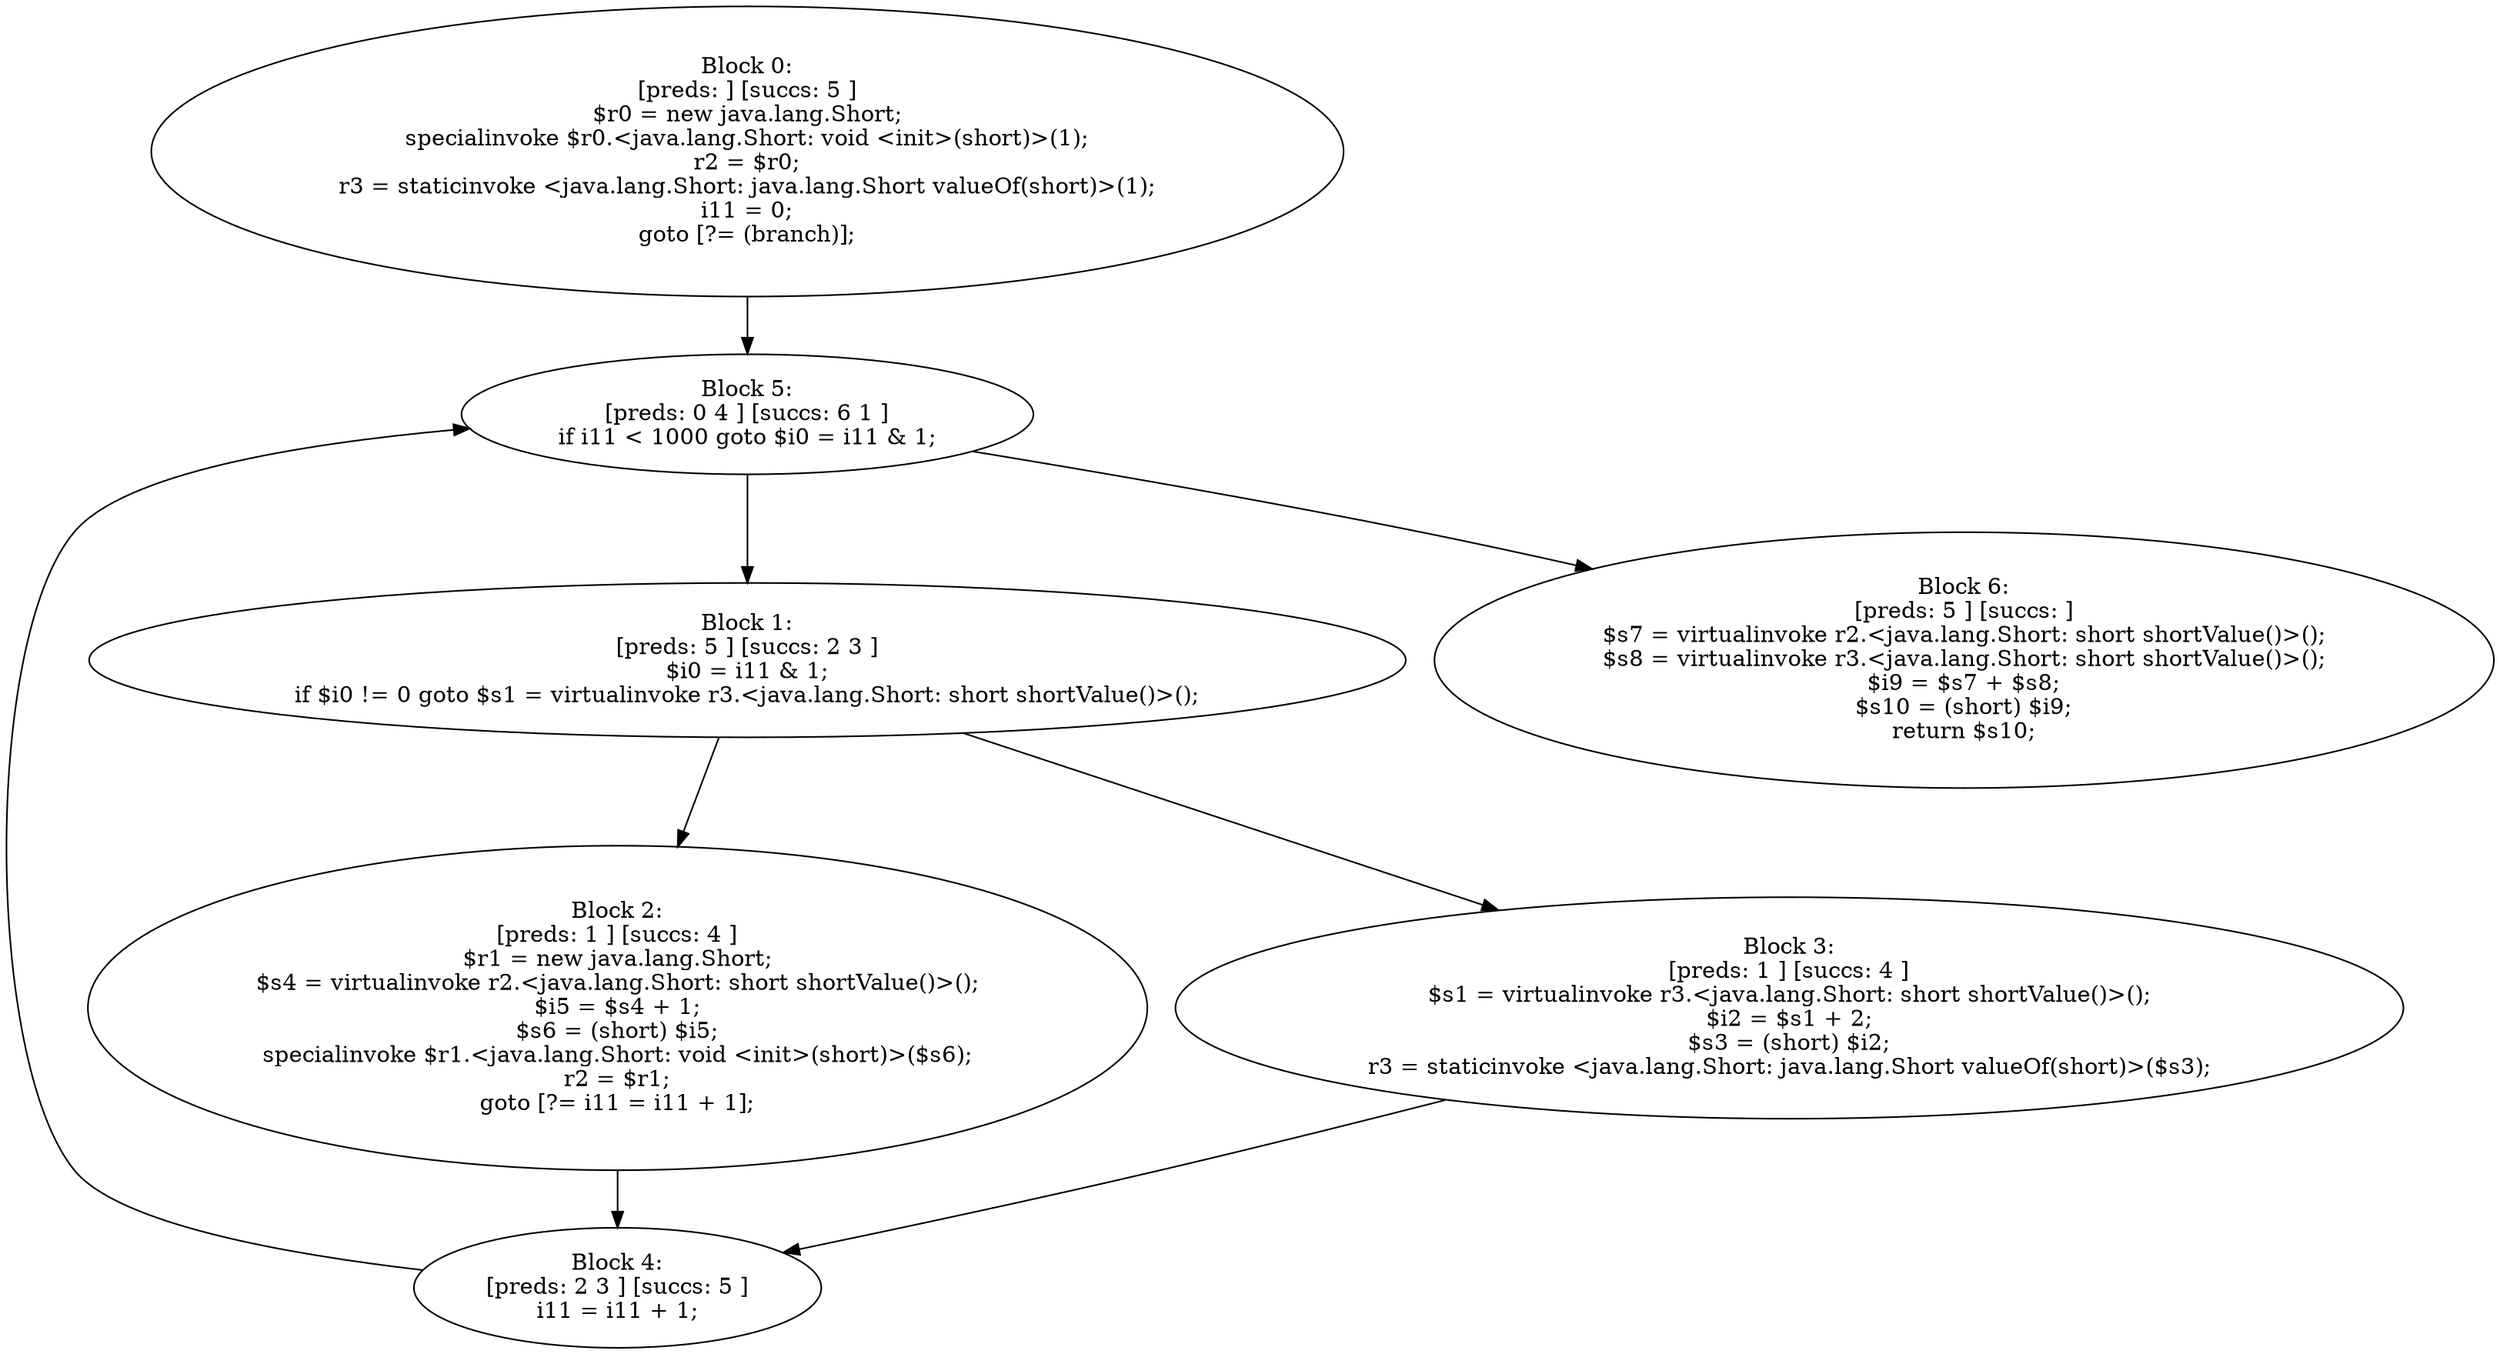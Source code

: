 digraph "unitGraph" {
    "Block 0:
[preds: ] [succs: 5 ]
$r0 = new java.lang.Short;
specialinvoke $r0.<java.lang.Short: void <init>(short)>(1);
r2 = $r0;
r3 = staticinvoke <java.lang.Short: java.lang.Short valueOf(short)>(1);
i11 = 0;
goto [?= (branch)];
"
    "Block 1:
[preds: 5 ] [succs: 2 3 ]
$i0 = i11 & 1;
if $i0 != 0 goto $s1 = virtualinvoke r3.<java.lang.Short: short shortValue()>();
"
    "Block 2:
[preds: 1 ] [succs: 4 ]
$r1 = new java.lang.Short;
$s4 = virtualinvoke r2.<java.lang.Short: short shortValue()>();
$i5 = $s4 + 1;
$s6 = (short) $i5;
specialinvoke $r1.<java.lang.Short: void <init>(short)>($s6);
r2 = $r1;
goto [?= i11 = i11 + 1];
"
    "Block 3:
[preds: 1 ] [succs: 4 ]
$s1 = virtualinvoke r3.<java.lang.Short: short shortValue()>();
$i2 = $s1 + 2;
$s3 = (short) $i2;
r3 = staticinvoke <java.lang.Short: java.lang.Short valueOf(short)>($s3);
"
    "Block 4:
[preds: 2 3 ] [succs: 5 ]
i11 = i11 + 1;
"
    "Block 5:
[preds: 0 4 ] [succs: 6 1 ]
if i11 < 1000 goto $i0 = i11 & 1;
"
    "Block 6:
[preds: 5 ] [succs: ]
$s7 = virtualinvoke r2.<java.lang.Short: short shortValue()>();
$s8 = virtualinvoke r3.<java.lang.Short: short shortValue()>();
$i9 = $s7 + $s8;
$s10 = (short) $i9;
return $s10;
"
    "Block 0:
[preds: ] [succs: 5 ]
$r0 = new java.lang.Short;
specialinvoke $r0.<java.lang.Short: void <init>(short)>(1);
r2 = $r0;
r3 = staticinvoke <java.lang.Short: java.lang.Short valueOf(short)>(1);
i11 = 0;
goto [?= (branch)];
"->"Block 5:
[preds: 0 4 ] [succs: 6 1 ]
if i11 < 1000 goto $i0 = i11 & 1;
";
    "Block 1:
[preds: 5 ] [succs: 2 3 ]
$i0 = i11 & 1;
if $i0 != 0 goto $s1 = virtualinvoke r3.<java.lang.Short: short shortValue()>();
"->"Block 2:
[preds: 1 ] [succs: 4 ]
$r1 = new java.lang.Short;
$s4 = virtualinvoke r2.<java.lang.Short: short shortValue()>();
$i5 = $s4 + 1;
$s6 = (short) $i5;
specialinvoke $r1.<java.lang.Short: void <init>(short)>($s6);
r2 = $r1;
goto [?= i11 = i11 + 1];
";
    "Block 1:
[preds: 5 ] [succs: 2 3 ]
$i0 = i11 & 1;
if $i0 != 0 goto $s1 = virtualinvoke r3.<java.lang.Short: short shortValue()>();
"->"Block 3:
[preds: 1 ] [succs: 4 ]
$s1 = virtualinvoke r3.<java.lang.Short: short shortValue()>();
$i2 = $s1 + 2;
$s3 = (short) $i2;
r3 = staticinvoke <java.lang.Short: java.lang.Short valueOf(short)>($s3);
";
    "Block 2:
[preds: 1 ] [succs: 4 ]
$r1 = new java.lang.Short;
$s4 = virtualinvoke r2.<java.lang.Short: short shortValue()>();
$i5 = $s4 + 1;
$s6 = (short) $i5;
specialinvoke $r1.<java.lang.Short: void <init>(short)>($s6);
r2 = $r1;
goto [?= i11 = i11 + 1];
"->"Block 4:
[preds: 2 3 ] [succs: 5 ]
i11 = i11 + 1;
";
    "Block 3:
[preds: 1 ] [succs: 4 ]
$s1 = virtualinvoke r3.<java.lang.Short: short shortValue()>();
$i2 = $s1 + 2;
$s3 = (short) $i2;
r3 = staticinvoke <java.lang.Short: java.lang.Short valueOf(short)>($s3);
"->"Block 4:
[preds: 2 3 ] [succs: 5 ]
i11 = i11 + 1;
";
    "Block 4:
[preds: 2 3 ] [succs: 5 ]
i11 = i11 + 1;
"->"Block 5:
[preds: 0 4 ] [succs: 6 1 ]
if i11 < 1000 goto $i0 = i11 & 1;
";
    "Block 5:
[preds: 0 4 ] [succs: 6 1 ]
if i11 < 1000 goto $i0 = i11 & 1;
"->"Block 6:
[preds: 5 ] [succs: ]
$s7 = virtualinvoke r2.<java.lang.Short: short shortValue()>();
$s8 = virtualinvoke r3.<java.lang.Short: short shortValue()>();
$i9 = $s7 + $s8;
$s10 = (short) $i9;
return $s10;
";
    "Block 5:
[preds: 0 4 ] [succs: 6 1 ]
if i11 < 1000 goto $i0 = i11 & 1;
"->"Block 1:
[preds: 5 ] [succs: 2 3 ]
$i0 = i11 & 1;
if $i0 != 0 goto $s1 = virtualinvoke r3.<java.lang.Short: short shortValue()>();
";
}
